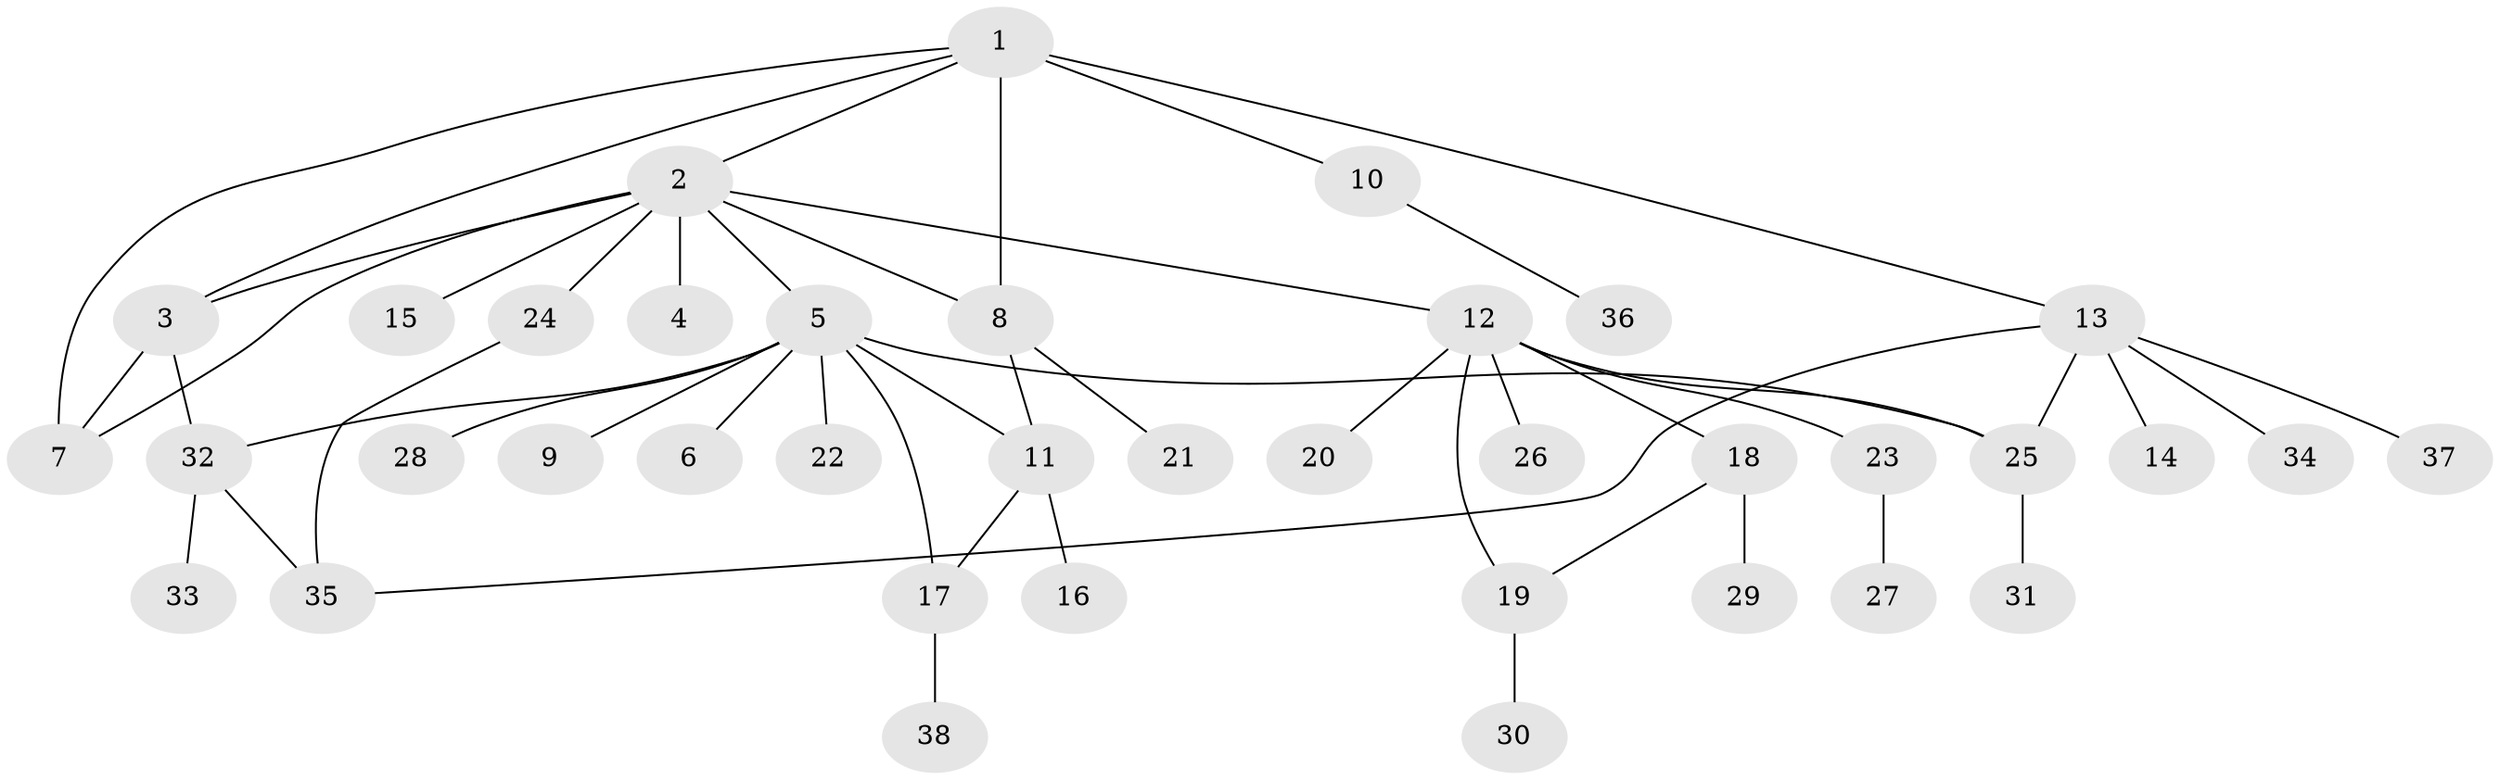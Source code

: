 // original degree distribution, {17: 0.0136986301369863, 10: 0.0136986301369863, 8: 0.0410958904109589, 1: 0.5616438356164384, 11: 0.0136986301369863, 2: 0.2191780821917808, 3: 0.0684931506849315, 4: 0.0410958904109589, 5: 0.0273972602739726}
// Generated by graph-tools (version 1.1) at 2025/50/03/04/25 22:50:11]
// undirected, 38 vertices, 49 edges
graph export_dot {
  node [color=gray90,style=filled];
  1;
  2;
  3;
  4;
  5;
  6;
  7;
  8;
  9;
  10;
  11;
  12;
  13;
  14;
  15;
  16;
  17;
  18;
  19;
  20;
  21;
  22;
  23;
  24;
  25;
  26;
  27;
  28;
  29;
  30;
  31;
  32;
  33;
  34;
  35;
  36;
  37;
  38;
  1 -- 2 [weight=1.0];
  1 -- 3 [weight=1.0];
  1 -- 7 [weight=1.0];
  1 -- 8 [weight=10.0];
  1 -- 10 [weight=1.0];
  1 -- 13 [weight=1.0];
  2 -- 3 [weight=1.0];
  2 -- 4 [weight=1.0];
  2 -- 5 [weight=1.0];
  2 -- 7 [weight=1.0];
  2 -- 8 [weight=1.0];
  2 -- 12 [weight=1.0];
  2 -- 15 [weight=1.0];
  2 -- 24 [weight=1.0];
  3 -- 7 [weight=4.0];
  3 -- 32 [weight=1.0];
  5 -- 6 [weight=1.0];
  5 -- 9 [weight=1.0];
  5 -- 11 [weight=1.0];
  5 -- 17 [weight=1.0];
  5 -- 22 [weight=1.0];
  5 -- 25 [weight=1.0];
  5 -- 28 [weight=1.0];
  5 -- 32 [weight=1.0];
  8 -- 11 [weight=1.0];
  8 -- 21 [weight=1.0];
  10 -- 36 [weight=1.0];
  11 -- 16 [weight=1.0];
  11 -- 17 [weight=1.0];
  12 -- 18 [weight=1.0];
  12 -- 19 [weight=1.0];
  12 -- 20 [weight=1.0];
  12 -- 23 [weight=1.0];
  12 -- 25 [weight=1.0];
  12 -- 26 [weight=1.0];
  13 -- 14 [weight=1.0];
  13 -- 25 [weight=1.0];
  13 -- 34 [weight=1.0];
  13 -- 35 [weight=1.0];
  13 -- 37 [weight=1.0];
  17 -- 38 [weight=1.0];
  18 -- 19 [weight=1.0];
  18 -- 29 [weight=1.0];
  19 -- 30 [weight=1.0];
  23 -- 27 [weight=1.0];
  24 -- 35 [weight=1.0];
  25 -- 31 [weight=1.0];
  32 -- 33 [weight=1.0];
  32 -- 35 [weight=1.0];
}
